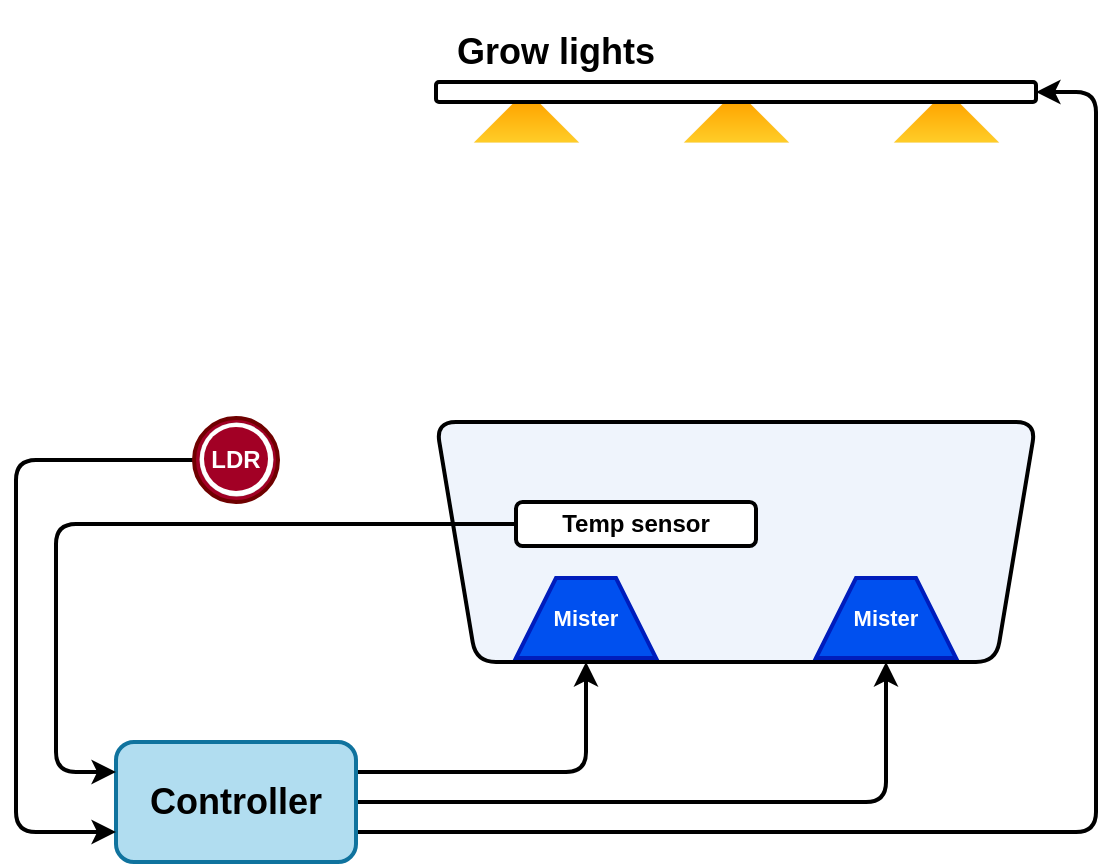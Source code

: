 <mxfile version="22.0.0" type="device">
  <diagram name="Page-1" id="TWxdv320Yzf0mHkWQ7Hm">
    <mxGraphModel dx="989" dy="567" grid="1" gridSize="10" guides="1" tooltips="1" connect="1" arrows="1" fold="1" page="1" pageScale="1" pageWidth="850" pageHeight="1100" math="0" shadow="0">
      <root>
        <mxCell id="0" />
        <mxCell id="1" parent="0" />
        <mxCell id="ezJU_lkSgV3AJdmqNHaO-2" value="" style="shape=trapezoid;perimeter=trapezoidPerimeter;whiteSpace=wrap;html=1;fixedSize=1;rotation=-180;rounded=1;fillColor=#EFF4FC;strokeColor=#000000;strokeWidth=2;" vertex="1" parent="1">
          <mxGeometry x="280" y="400" width="300" height="120" as="geometry" />
        </mxCell>
        <mxCell id="ezJU_lkSgV3AJdmqNHaO-3" value="&lt;h5&gt;&lt;font style=&quot;font-size: 11px;&quot;&gt;Mister&lt;/font&gt;&lt;/h5&gt;" style="shape=trapezoid;perimeter=trapezoidPerimeter;whiteSpace=wrap;html=1;fixedSize=1;strokeWidth=2;fillColor=#0050ef;fontColor=#ffffff;strokeColor=#001DBC;" vertex="1" parent="1">
          <mxGeometry x="320" y="478" width="70" height="40" as="geometry" />
        </mxCell>
        <mxCell id="ezJU_lkSgV3AJdmqNHaO-4" value="&lt;h5&gt;&lt;font style=&quot;font-size: 11px;&quot;&gt;Mister&lt;/font&gt;&lt;/h5&gt;" style="shape=trapezoid;perimeter=trapezoidPerimeter;whiteSpace=wrap;html=1;fixedSize=1;fillColor=#0050ef;fontColor=#ffffff;strokeColor=#001DBC;strokeWidth=2;" vertex="1" parent="1">
          <mxGeometry x="470" y="478" width="70" height="40" as="geometry" />
        </mxCell>
        <mxCell id="ezJU_lkSgV3AJdmqNHaO-5" value="" style="shape=image;html=1;verticalAlign=top;verticalLabelPosition=bottom;labelBackgroundColor=#ffffff;imageAspect=0;aspect=fixed;image=https://cdn1.iconfinder.com/data/icons/icons-for-a-site-1/64/advantage_eco_friendly-128.png;clipPath=inset(0% 1.56% 23.44% 1.56%);" vertex="1" parent="1">
          <mxGeometry x="290" y="344.68" width="70" height="55.323" as="geometry" />
        </mxCell>
        <mxCell id="ezJU_lkSgV3AJdmqNHaO-6" value="" style="shape=image;html=1;verticalAlign=top;verticalLabelPosition=bottom;labelBackgroundColor=#ffffff;imageAspect=0;aspect=fixed;image=https://cdn1.iconfinder.com/data/icons/icons-for-a-site-1/64/advantage_eco_friendly-128.png;clipPath=inset(0% 1.56% 23.44% 1.56%);" vertex="1" parent="1">
          <mxGeometry x="395" y="344.68" width="70" height="55.323" as="geometry" />
        </mxCell>
        <mxCell id="ezJU_lkSgV3AJdmqNHaO-7" value="" style="shape=image;html=1;verticalAlign=top;verticalLabelPosition=bottom;labelBackgroundColor=#ffffff;imageAspect=0;aspect=fixed;image=https://cdn1.iconfinder.com/data/icons/icons-for-a-site-1/64/advantage_eco_friendly-128.png;clipPath=inset(0% 1.56% 23.44% 1.56%);" vertex="1" parent="1">
          <mxGeometry x="500" y="344.68" width="70" height="55.323" as="geometry" />
        </mxCell>
        <mxCell id="ezJU_lkSgV3AJdmqNHaO-9" value="" style="shape=trapezoid;perimeter=trapezoidPerimeter;whiteSpace=wrap;html=1;fixedSize=1;fillColor=#ffcd28;strokeColor=#d79b00;gradientColor=#ffa500;gradientDirection=north;strokeWidth=0;" vertex="1" parent="1">
          <mxGeometry x="298.75" y="240" width="52.5" height="20" as="geometry" />
        </mxCell>
        <mxCell id="ezJU_lkSgV3AJdmqNHaO-10" value="" style="shape=trapezoid;perimeter=trapezoidPerimeter;whiteSpace=wrap;html=1;fixedSize=1;fillColor=#ffcd28;strokeColor=#d79b00;gradientColor=#ffa500;gradientDirection=north;strokeWidth=0;" vertex="1" parent="1">
          <mxGeometry x="403.75" y="240" width="52.5" height="20" as="geometry" />
        </mxCell>
        <mxCell id="ezJU_lkSgV3AJdmqNHaO-11" value="" style="shape=trapezoid;perimeter=trapezoidPerimeter;whiteSpace=wrap;html=1;fixedSize=1;fillColor=#ffcd28;strokeColor=#d79b00;gradientColor=#ffa500;gradientDirection=north;strokeWidth=0;" vertex="1" parent="1">
          <mxGeometry x="508.75" y="240" width="52.5" height="20" as="geometry" />
        </mxCell>
        <mxCell id="ezJU_lkSgV3AJdmqNHaO-12" value="" style="rounded=1;whiteSpace=wrap;html=1;strokeWidth=2;" vertex="1" parent="1">
          <mxGeometry x="280" y="230" width="300" height="10" as="geometry" />
        </mxCell>
        <mxCell id="ezJU_lkSgV3AJdmqNHaO-13" value="&lt;h2&gt;Grow lights&lt;/h2&gt;" style="text;html=1;strokeColor=none;fillColor=none;align=center;verticalAlign=middle;whiteSpace=wrap;rounded=0;strokeWidth=2;" vertex="1" parent="1">
          <mxGeometry x="280" y="200" width="120" height="30" as="geometry" />
        </mxCell>
        <mxCell id="ezJU_lkSgV3AJdmqNHaO-15" style="edgeStyle=orthogonalEdgeStyle;rounded=1;orthogonalLoop=1;jettySize=auto;html=1;exitX=1;exitY=0.25;exitDx=0;exitDy=0;entryX=0.75;entryY=0;entryDx=0;entryDy=0;strokeWidth=2;" edge="1" parent="1" source="ezJU_lkSgV3AJdmqNHaO-14" target="ezJU_lkSgV3AJdmqNHaO-2">
          <mxGeometry relative="1" as="geometry" />
        </mxCell>
        <mxCell id="ezJU_lkSgV3AJdmqNHaO-17" style="edgeStyle=orthogonalEdgeStyle;rounded=1;orthogonalLoop=1;jettySize=auto;html=1;exitX=1;exitY=0.5;exitDx=0;exitDy=0;entryX=0.25;entryY=0;entryDx=0;entryDy=0;strokeWidth=2;" edge="1" parent="1" source="ezJU_lkSgV3AJdmqNHaO-14" target="ezJU_lkSgV3AJdmqNHaO-2">
          <mxGeometry relative="1" as="geometry" />
        </mxCell>
        <mxCell id="ezJU_lkSgV3AJdmqNHaO-19" style="edgeStyle=orthogonalEdgeStyle;rounded=1;orthogonalLoop=1;jettySize=auto;html=1;exitX=1;exitY=0.75;exitDx=0;exitDy=0;entryX=1;entryY=0.5;entryDx=0;entryDy=0;strokeWidth=2;" edge="1" parent="1" source="ezJU_lkSgV3AJdmqNHaO-14" target="ezJU_lkSgV3AJdmqNHaO-12">
          <mxGeometry relative="1" as="geometry">
            <Array as="points">
              <mxPoint x="610" y="605" />
              <mxPoint x="610" y="235" />
            </Array>
          </mxGeometry>
        </mxCell>
        <mxCell id="ezJU_lkSgV3AJdmqNHaO-14" value="&lt;h2&gt;Controller&lt;/h2&gt;" style="rounded=1;whiteSpace=wrap;html=1;fillColor=#b1ddf0;strokeColor=#10739e;strokeWidth=2;" vertex="1" parent="1">
          <mxGeometry x="120" y="560" width="120" height="60" as="geometry" />
        </mxCell>
        <mxCell id="ezJU_lkSgV3AJdmqNHaO-25" style="edgeStyle=orthogonalEdgeStyle;rounded=1;orthogonalLoop=1;jettySize=auto;html=1;entryX=0;entryY=0.25;entryDx=0;entryDy=0;strokeWidth=2;" edge="1" parent="1" source="ezJU_lkSgV3AJdmqNHaO-20" target="ezJU_lkSgV3AJdmqNHaO-14">
          <mxGeometry relative="1" as="geometry">
            <Array as="points">
              <mxPoint x="90" y="451" />
              <mxPoint x="90" y="575" />
            </Array>
          </mxGeometry>
        </mxCell>
        <mxCell id="ezJU_lkSgV3AJdmqNHaO-20" value="&lt;h4&gt;Temp sensor&lt;/h4&gt;" style="rounded=1;whiteSpace=wrap;html=1;strokeWidth=2;" vertex="1" parent="1">
          <mxGeometry x="320" y="440" width="120" height="22" as="geometry" />
        </mxCell>
        <mxCell id="ezJU_lkSgV3AJdmqNHaO-28" style="edgeStyle=orthogonalEdgeStyle;rounded=1;orthogonalLoop=1;jettySize=auto;html=1;entryX=0;entryY=0.75;entryDx=0;entryDy=0;strokeWidth=2;" edge="1" parent="1" source="ezJU_lkSgV3AJdmqNHaO-22" target="ezJU_lkSgV3AJdmqNHaO-14">
          <mxGeometry relative="1" as="geometry">
            <Array as="points">
              <mxPoint x="70" y="419" />
              <mxPoint x="70" y="605" />
            </Array>
          </mxGeometry>
        </mxCell>
        <mxCell id="ezJU_lkSgV3AJdmqNHaO-22" value="" style="ellipse;whiteSpace=wrap;html=1;aspect=fixed;fillColor=#a20025;fontColor=#ffffff;strokeColor=#6F0000;strokeWidth=2;" vertex="1" parent="1">
          <mxGeometry x="159" y="398" width="42" height="42" as="geometry" />
        </mxCell>
        <mxCell id="ezJU_lkSgV3AJdmqNHaO-23" value="" style="ellipse;whiteSpace=wrap;html=1;aspect=fixed;strokeWidth=0;" vertex="1" parent="1">
          <mxGeometry x="161.5" y="400" width="37" height="37" as="geometry" />
        </mxCell>
        <mxCell id="ezJU_lkSgV3AJdmqNHaO-24" value="&lt;h4&gt;LDR&lt;/h4&gt;" style="ellipse;whiteSpace=wrap;html=1;aspect=fixed;fillColor=#a20025;fontColor=#ffffff;strokeColor=none;strokeWidth=2;" vertex="1" parent="1">
          <mxGeometry x="164" y="402.5" width="32" height="32" as="geometry" />
        </mxCell>
      </root>
    </mxGraphModel>
  </diagram>
</mxfile>
